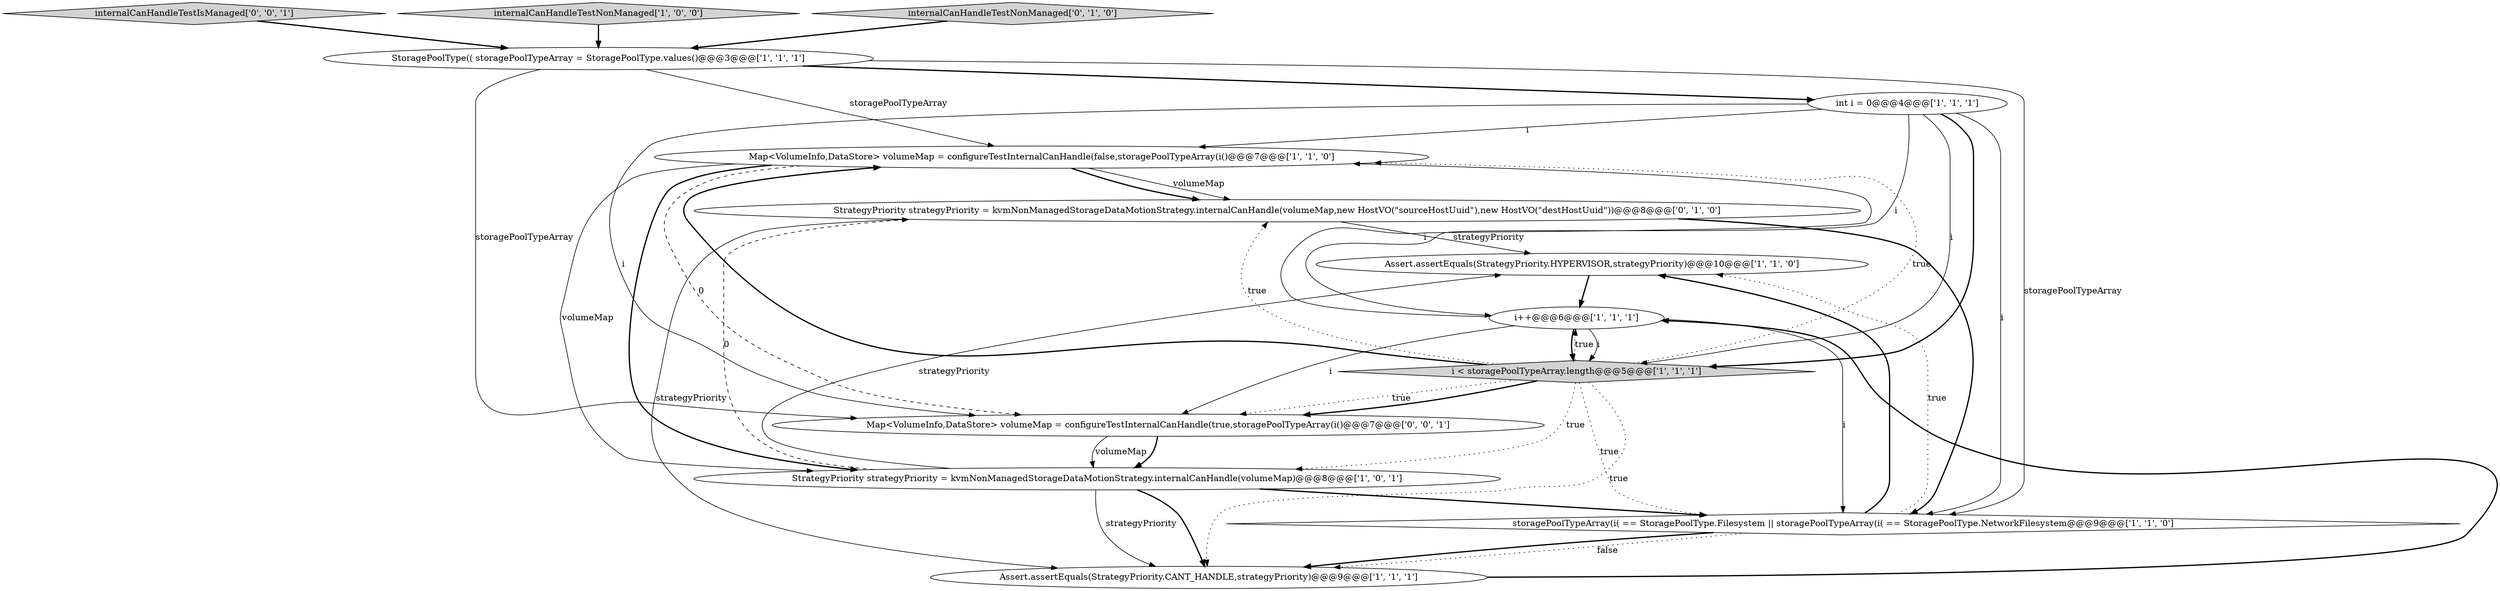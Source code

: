 digraph {
13 [style = filled, label = "internalCanHandleTestIsManaged['0', '0', '1']", fillcolor = lightgray, shape = diamond image = "AAA0AAABBB3BBB"];
2 [style = filled, label = "Map<VolumeInfo,DataStore> volumeMap = configureTestInternalCanHandle(false,storagePoolTypeArray(i()@@@7@@@['1', '1', '0']", fillcolor = white, shape = ellipse image = "AAA0AAABBB1BBB"];
10 [style = filled, label = "StrategyPriority strategyPriority = kvmNonManagedStorageDataMotionStrategy.internalCanHandle(volumeMap,new HostVO(\"sourceHostUuid\"),new HostVO(\"destHostUuid\"))@@@8@@@['0', '1', '0']", fillcolor = white, shape = ellipse image = "AAA1AAABBB2BBB"];
8 [style = filled, label = "Assert.assertEquals(StrategyPriority.HYPERVISOR,strategyPriority)@@@10@@@['1', '1', '0']", fillcolor = white, shape = ellipse image = "AAA0AAABBB1BBB"];
0 [style = filled, label = "internalCanHandleTestNonManaged['1', '0', '0']", fillcolor = lightgray, shape = diamond image = "AAA0AAABBB1BBB"];
5 [style = filled, label = "i++@@@6@@@['1', '1', '1']", fillcolor = white, shape = ellipse image = "AAA0AAABBB1BBB"];
4 [style = filled, label = "Assert.assertEquals(StrategyPriority.CANT_HANDLE,strategyPriority)@@@9@@@['1', '1', '1']", fillcolor = white, shape = ellipse image = "AAA0AAABBB1BBB"];
7 [style = filled, label = "i < storagePoolTypeArray.length@@@5@@@['1', '1', '1']", fillcolor = lightgray, shape = diamond image = "AAA0AAABBB1BBB"];
9 [style = filled, label = "StrategyPriority strategyPriority = kvmNonManagedStorageDataMotionStrategy.internalCanHandle(volumeMap)@@@8@@@['1', '0', '1']", fillcolor = white, shape = ellipse image = "AAA0AAABBB1BBB"];
3 [style = filled, label = "int i = 0@@@4@@@['1', '1', '1']", fillcolor = white, shape = ellipse image = "AAA0AAABBB1BBB"];
12 [style = filled, label = "Map<VolumeInfo,DataStore> volumeMap = configureTestInternalCanHandle(true,storagePoolTypeArray(i()@@@7@@@['0', '0', '1']", fillcolor = white, shape = ellipse image = "AAA0AAABBB3BBB"];
1 [style = filled, label = "StoragePoolType(( storagePoolTypeArray = StoragePoolType.values()@@@3@@@['1', '1', '1']", fillcolor = white, shape = ellipse image = "AAA0AAABBB1BBB"];
11 [style = filled, label = "internalCanHandleTestNonManaged['0', '1', '0']", fillcolor = lightgray, shape = diamond image = "AAA0AAABBB2BBB"];
6 [style = filled, label = "storagePoolTypeArray(i( == StoragePoolType.Filesystem || storagePoolTypeArray(i( == StoragePoolType.NetworkFilesystem@@@9@@@['1', '1', '0']", fillcolor = white, shape = diamond image = "AAA0AAABBB1BBB"];
7->2 [style = dotted, label="true"];
3->2 [style = solid, label="i"];
9->4 [style = solid, label="strategyPriority"];
7->4 [style = dotted, label="true"];
5->7 [style = solid, label="i"];
6->4 [style = bold, label=""];
8->5 [style = bold, label=""];
10->6 [style = bold, label=""];
9->4 [style = bold, label=""];
7->10 [style = dotted, label="true"];
7->12 [style = dotted, label="true"];
4->5 [style = bold, label=""];
1->2 [style = solid, label="storagePoolTypeArray"];
2->9 [style = solid, label="volumeMap"];
3->12 [style = solid, label="i"];
5->12 [style = solid, label="i"];
5->6 [style = solid, label="i"];
11->1 [style = bold, label=""];
2->10 [style = bold, label=""];
3->7 [style = bold, label=""];
6->8 [style = bold, label=""];
7->9 [style = dotted, label="true"];
0->1 [style = bold, label=""];
7->6 [style = dotted, label="true"];
9->6 [style = bold, label=""];
7->5 [style = dotted, label="true"];
10->8 [style = solid, label="strategyPriority"];
12->9 [style = bold, label=""];
3->7 [style = solid, label="i"];
2->9 [style = bold, label=""];
6->8 [style = dotted, label="true"];
1->12 [style = solid, label="storagePoolTypeArray"];
1->3 [style = bold, label=""];
6->4 [style = dotted, label="false"];
7->12 [style = bold, label=""];
9->10 [style = dashed, label="0"];
3->5 [style = solid, label="i"];
2->10 [style = solid, label="volumeMap"];
12->9 [style = solid, label="volumeMap"];
13->1 [style = bold, label=""];
9->8 [style = solid, label="strategyPriority"];
3->6 [style = solid, label="i"];
1->6 [style = solid, label="storagePoolTypeArray"];
5->7 [style = bold, label=""];
10->4 [style = solid, label="strategyPriority"];
2->12 [style = dashed, label="0"];
5->2 [style = solid, label="i"];
7->2 [style = bold, label=""];
}
